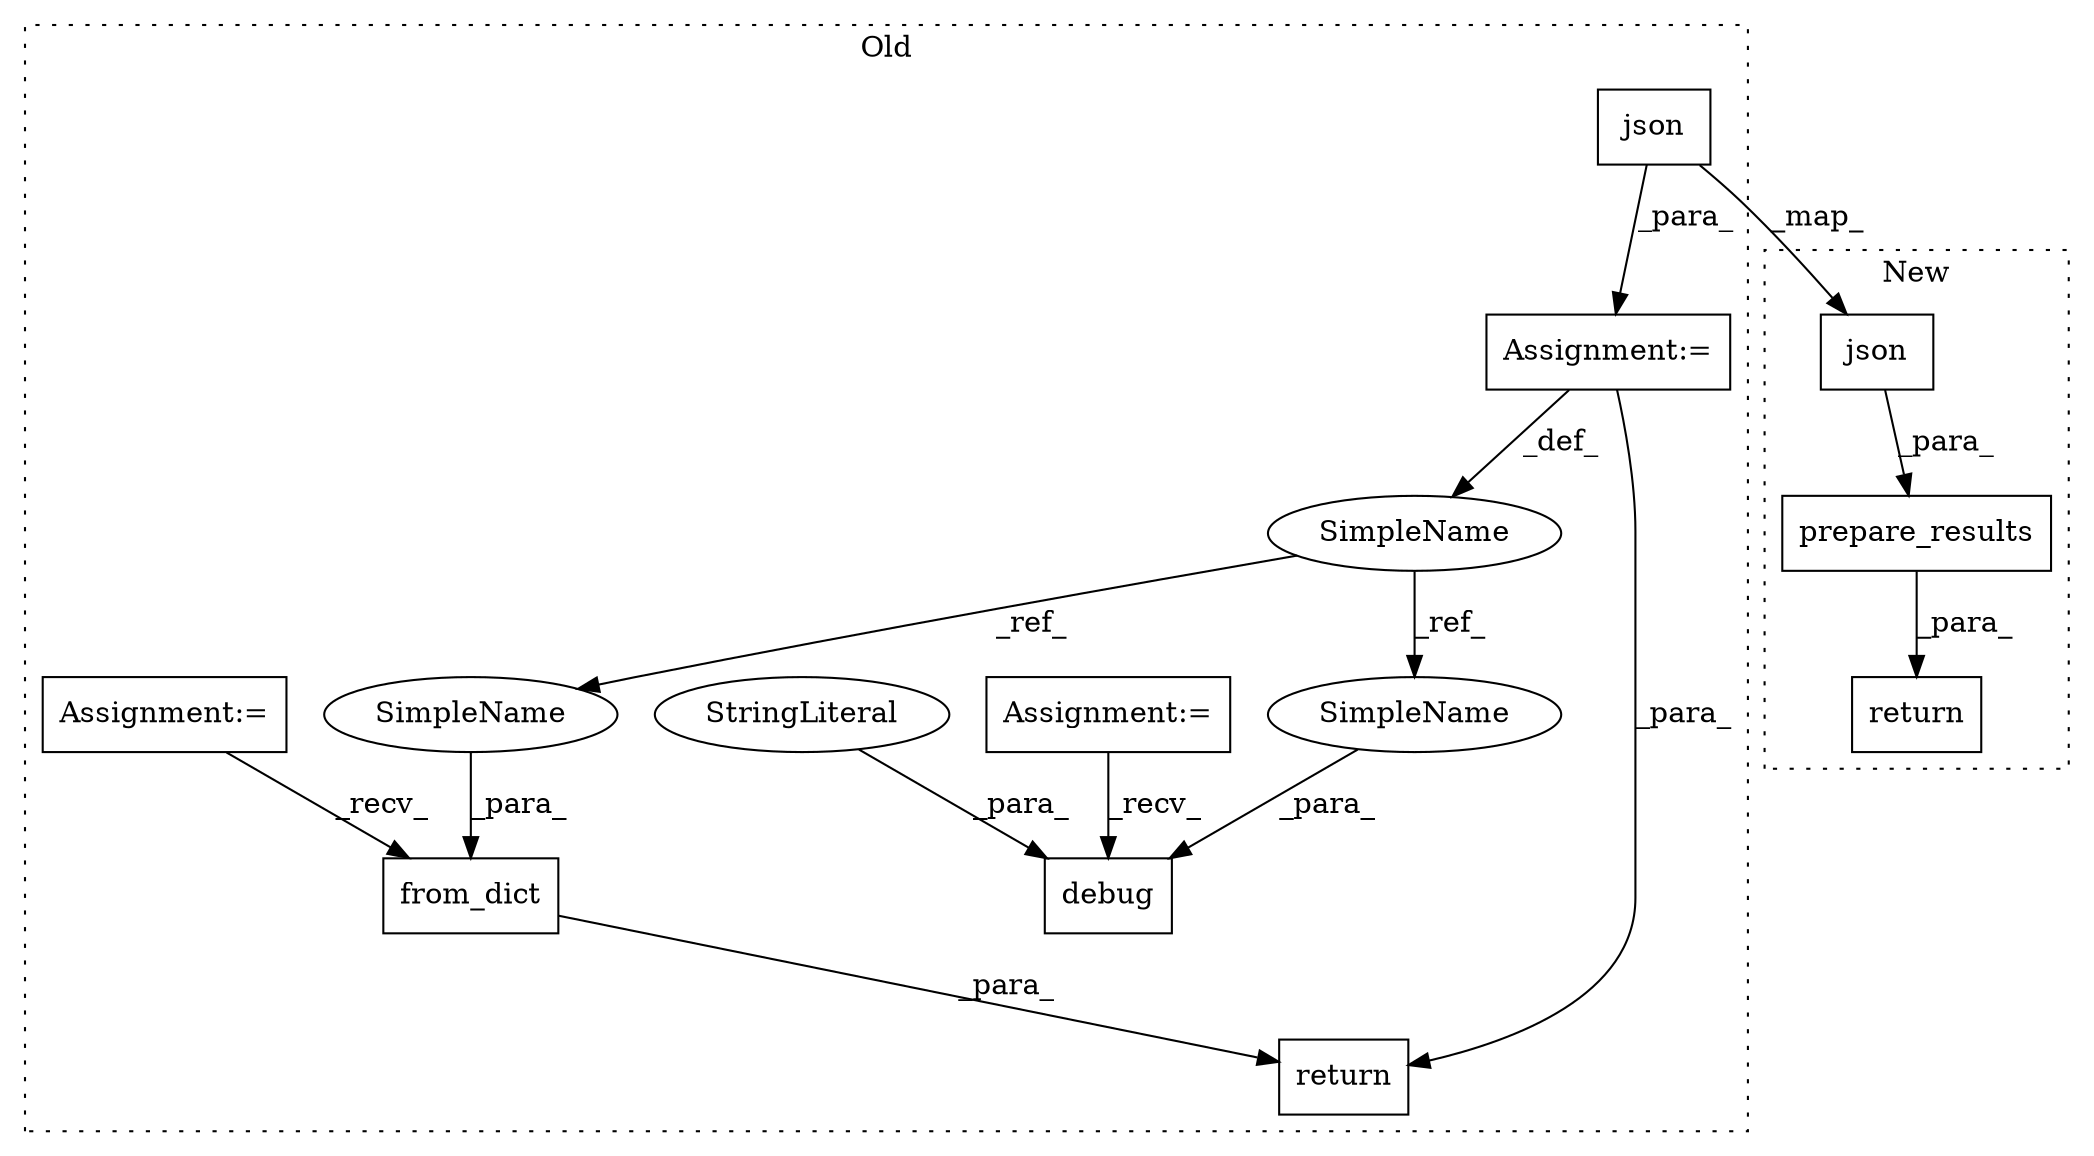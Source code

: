 digraph G {
subgraph cluster0 {
1 [label="from_dict" a="32" s="2149,2168" l="10,1" shape="box"];
3 [label="SimpleName" a="42" s="2040" l="9" shape="ellipse"];
4 [label="debug" a="32" s="2078,2116" l="6,1" shape="box"];
5 [label="json" a="32" s="2059" l="6" shape="box"];
7 [label="Assignment:=" a="7" s="1876" l="6" shape="box"];
8 [label="Assignment:=" a="7" s="2049" l="1" shape="box"];
9 [label="Assignment:=" a="7" s="1819" l="18" shape="box"];
10 [label="StringLiteral" a="45" s="2084" l="22" shape="ellipse"];
12 [label="return" a="41" s="2123" l="7" shape="box"];
13 [label="SimpleName" a="42" s="2107" l="9" shape="ellipse"];
14 [label="SimpleName" a="42" s="2159" l="9" shape="ellipse"];
label = "Old";
style="dotted";
}
subgraph cluster1 {
2 [label="prepare_results" a="32" s="1554,1604" l="16,1" shape="box"];
6 [label="json" a="32" s="1579" l="6" shape="box"];
11 [label="return" a="41" s="1542" l="7" shape="box"];
label = "New";
style="dotted";
}
1 -> 12 [label="_para_"];
2 -> 11 [label="_para_"];
3 -> 14 [label="_ref_"];
3 -> 13 [label="_ref_"];
5 -> 6 [label="_map_"];
5 -> 8 [label="_para_"];
6 -> 2 [label="_para_"];
7 -> 4 [label="_recv_"];
8 -> 12 [label="_para_"];
8 -> 3 [label="_def_"];
9 -> 1 [label="_recv_"];
10 -> 4 [label="_para_"];
13 -> 4 [label="_para_"];
14 -> 1 [label="_para_"];
}